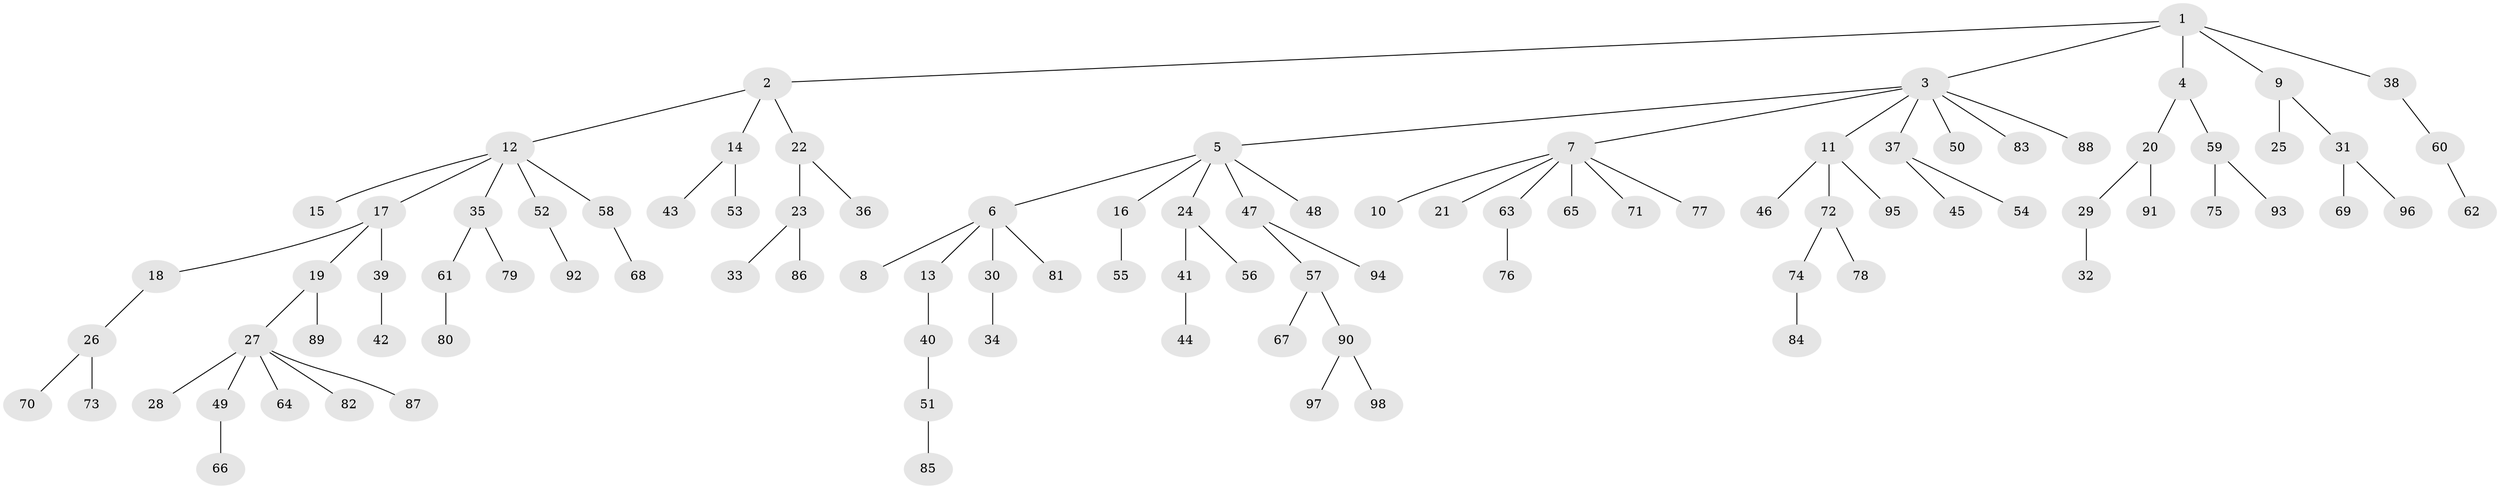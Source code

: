 // Generated by graph-tools (version 1.1) at 2025/26/03/09/25 03:26:30]
// undirected, 98 vertices, 97 edges
graph export_dot {
graph [start="1"]
  node [color=gray90,style=filled];
  1;
  2;
  3;
  4;
  5;
  6;
  7;
  8;
  9;
  10;
  11;
  12;
  13;
  14;
  15;
  16;
  17;
  18;
  19;
  20;
  21;
  22;
  23;
  24;
  25;
  26;
  27;
  28;
  29;
  30;
  31;
  32;
  33;
  34;
  35;
  36;
  37;
  38;
  39;
  40;
  41;
  42;
  43;
  44;
  45;
  46;
  47;
  48;
  49;
  50;
  51;
  52;
  53;
  54;
  55;
  56;
  57;
  58;
  59;
  60;
  61;
  62;
  63;
  64;
  65;
  66;
  67;
  68;
  69;
  70;
  71;
  72;
  73;
  74;
  75;
  76;
  77;
  78;
  79;
  80;
  81;
  82;
  83;
  84;
  85;
  86;
  87;
  88;
  89;
  90;
  91;
  92;
  93;
  94;
  95;
  96;
  97;
  98;
  1 -- 2;
  1 -- 3;
  1 -- 4;
  1 -- 9;
  1 -- 38;
  2 -- 12;
  2 -- 14;
  2 -- 22;
  3 -- 5;
  3 -- 7;
  3 -- 11;
  3 -- 37;
  3 -- 50;
  3 -- 83;
  3 -- 88;
  4 -- 20;
  4 -- 59;
  5 -- 6;
  5 -- 16;
  5 -- 24;
  5 -- 47;
  5 -- 48;
  6 -- 8;
  6 -- 13;
  6 -- 30;
  6 -- 81;
  7 -- 10;
  7 -- 21;
  7 -- 63;
  7 -- 65;
  7 -- 71;
  7 -- 77;
  9 -- 25;
  9 -- 31;
  11 -- 46;
  11 -- 72;
  11 -- 95;
  12 -- 15;
  12 -- 17;
  12 -- 35;
  12 -- 52;
  12 -- 58;
  13 -- 40;
  14 -- 43;
  14 -- 53;
  16 -- 55;
  17 -- 18;
  17 -- 19;
  17 -- 39;
  18 -- 26;
  19 -- 27;
  19 -- 89;
  20 -- 29;
  20 -- 91;
  22 -- 23;
  22 -- 36;
  23 -- 33;
  23 -- 86;
  24 -- 41;
  24 -- 56;
  26 -- 70;
  26 -- 73;
  27 -- 28;
  27 -- 49;
  27 -- 64;
  27 -- 82;
  27 -- 87;
  29 -- 32;
  30 -- 34;
  31 -- 69;
  31 -- 96;
  35 -- 61;
  35 -- 79;
  37 -- 45;
  37 -- 54;
  38 -- 60;
  39 -- 42;
  40 -- 51;
  41 -- 44;
  47 -- 57;
  47 -- 94;
  49 -- 66;
  51 -- 85;
  52 -- 92;
  57 -- 67;
  57 -- 90;
  58 -- 68;
  59 -- 75;
  59 -- 93;
  60 -- 62;
  61 -- 80;
  63 -- 76;
  72 -- 74;
  72 -- 78;
  74 -- 84;
  90 -- 97;
  90 -- 98;
}
